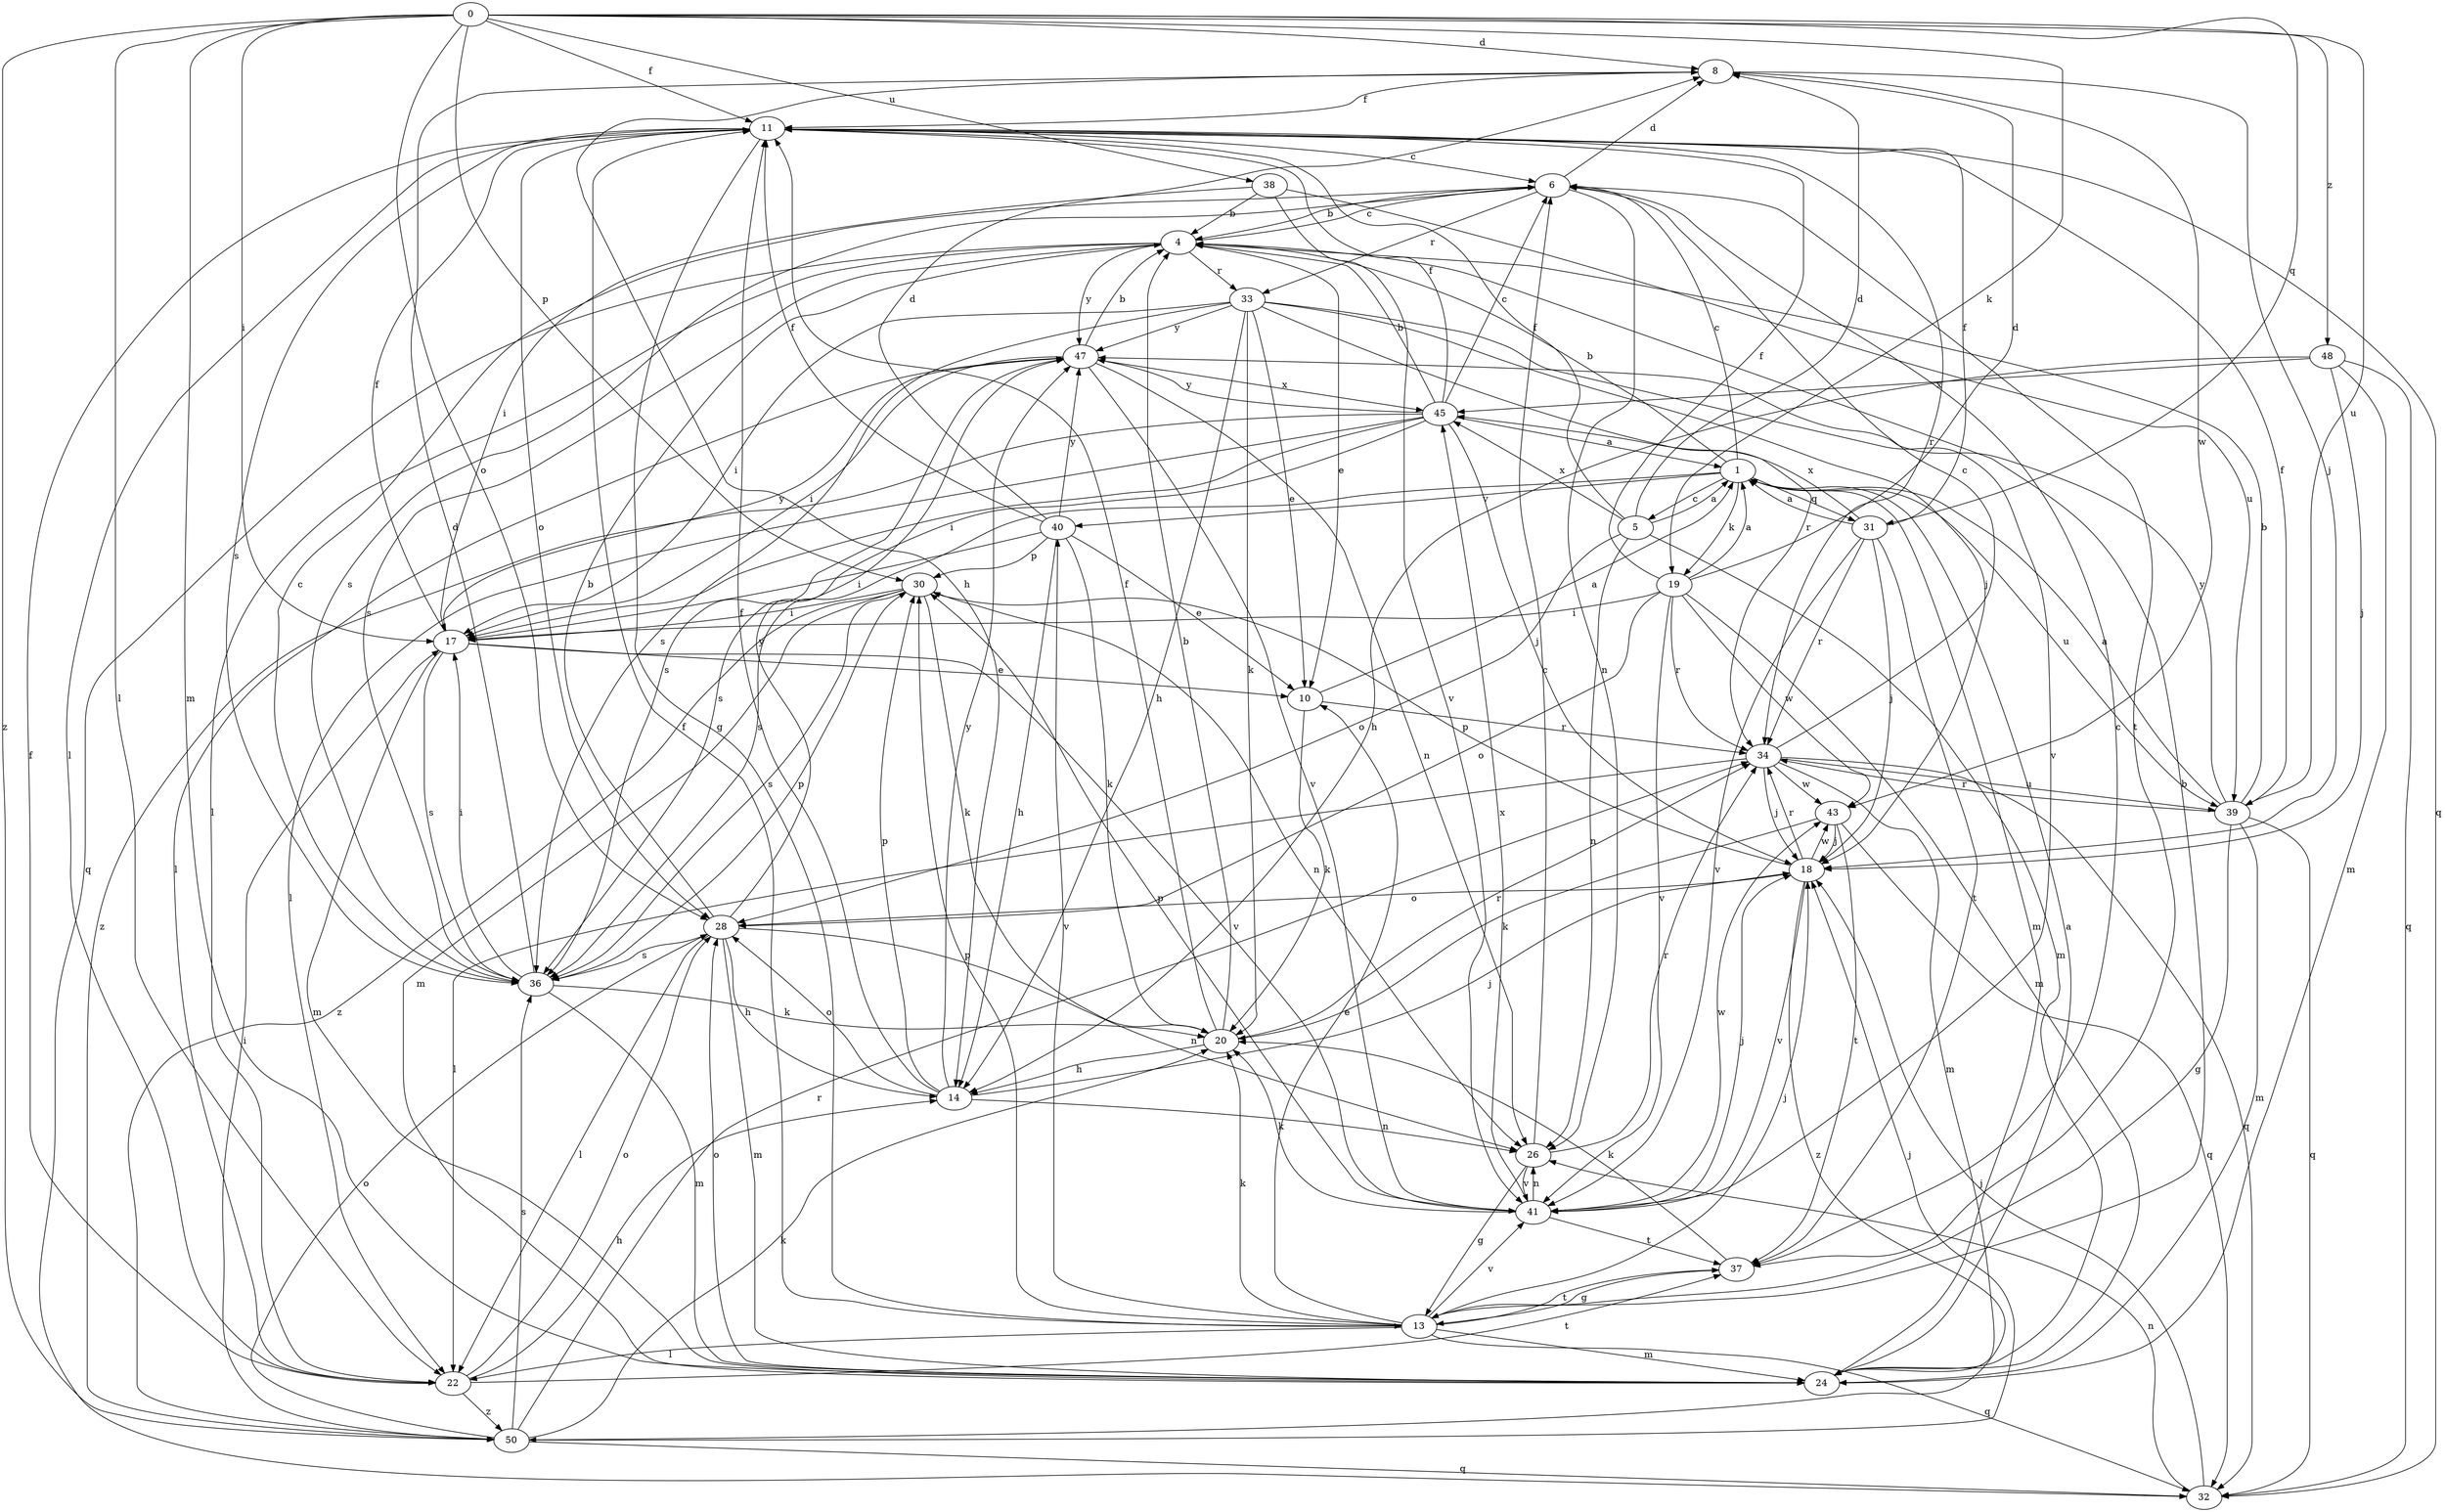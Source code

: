strict digraph  {
0;
1;
4;
5;
6;
8;
10;
11;
13;
14;
17;
18;
19;
20;
22;
24;
26;
28;
30;
31;
32;
33;
34;
36;
37;
38;
39;
40;
41;
43;
45;
47;
48;
50;
0 -> 8  [label=d];
0 -> 11  [label=f];
0 -> 17  [label=i];
0 -> 19  [label=k];
0 -> 22  [label=l];
0 -> 24  [label=m];
0 -> 28  [label=o];
0 -> 30  [label=p];
0 -> 31  [label=q];
0 -> 38  [label=u];
0 -> 39  [label=u];
0 -> 48  [label=z];
0 -> 50  [label=z];
1 -> 4  [label=b];
1 -> 5  [label=c];
1 -> 6  [label=c];
1 -> 19  [label=k];
1 -> 24  [label=m];
1 -> 31  [label=q];
1 -> 36  [label=s];
1 -> 39  [label=u];
1 -> 40  [label=v];
4 -> 6  [label=c];
4 -> 10  [label=e];
4 -> 22  [label=l];
4 -> 32  [label=q];
4 -> 33  [label=r];
4 -> 36  [label=s];
4 -> 47  [label=y];
5 -> 1  [label=a];
5 -> 8  [label=d];
5 -> 11  [label=f];
5 -> 24  [label=m];
5 -> 26  [label=n];
5 -> 28  [label=o];
5 -> 45  [label=x];
6 -> 4  [label=b];
6 -> 8  [label=d];
6 -> 26  [label=n];
6 -> 33  [label=r];
6 -> 36  [label=s];
6 -> 37  [label=t];
8 -> 11  [label=f];
8 -> 14  [label=h];
8 -> 18  [label=j];
8 -> 43  [label=w];
10 -> 1  [label=a];
10 -> 20  [label=k];
10 -> 34  [label=r];
11 -> 6  [label=c];
11 -> 13  [label=g];
11 -> 22  [label=l];
11 -> 28  [label=o];
11 -> 32  [label=q];
11 -> 34  [label=r];
11 -> 36  [label=s];
13 -> 4  [label=b];
13 -> 10  [label=e];
13 -> 11  [label=f];
13 -> 18  [label=j];
13 -> 20  [label=k];
13 -> 22  [label=l];
13 -> 24  [label=m];
13 -> 30  [label=p];
13 -> 32  [label=q];
13 -> 37  [label=t];
13 -> 40  [label=v];
13 -> 41  [label=v];
14 -> 11  [label=f];
14 -> 18  [label=j];
14 -> 26  [label=n];
14 -> 28  [label=o];
14 -> 30  [label=p];
14 -> 47  [label=y];
17 -> 10  [label=e];
17 -> 11  [label=f];
17 -> 24  [label=m];
17 -> 36  [label=s];
17 -> 41  [label=v];
17 -> 47  [label=y];
18 -> 28  [label=o];
18 -> 30  [label=p];
18 -> 34  [label=r];
18 -> 41  [label=v];
18 -> 43  [label=w];
18 -> 50  [label=z];
19 -> 1  [label=a];
19 -> 8  [label=d];
19 -> 11  [label=f];
19 -> 17  [label=i];
19 -> 24  [label=m];
19 -> 28  [label=o];
19 -> 34  [label=r];
19 -> 41  [label=v];
19 -> 43  [label=w];
20 -> 4  [label=b];
20 -> 11  [label=f];
20 -> 14  [label=h];
20 -> 34  [label=r];
22 -> 11  [label=f];
22 -> 14  [label=h];
22 -> 28  [label=o];
22 -> 37  [label=t];
22 -> 50  [label=z];
24 -> 1  [label=a];
24 -> 28  [label=o];
26 -> 6  [label=c];
26 -> 13  [label=g];
26 -> 34  [label=r];
26 -> 41  [label=v];
28 -> 4  [label=b];
28 -> 14  [label=h];
28 -> 22  [label=l];
28 -> 24  [label=m];
28 -> 26  [label=n];
28 -> 36  [label=s];
28 -> 47  [label=y];
30 -> 17  [label=i];
30 -> 20  [label=k];
30 -> 24  [label=m];
30 -> 26  [label=n];
30 -> 36  [label=s];
30 -> 50  [label=z];
31 -> 1  [label=a];
31 -> 11  [label=f];
31 -> 18  [label=j];
31 -> 34  [label=r];
31 -> 37  [label=t];
31 -> 41  [label=v];
31 -> 45  [label=x];
32 -> 18  [label=j];
32 -> 26  [label=n];
33 -> 10  [label=e];
33 -> 14  [label=h];
33 -> 17  [label=i];
33 -> 18  [label=j];
33 -> 20  [label=k];
33 -> 34  [label=r];
33 -> 36  [label=s];
33 -> 41  [label=v];
33 -> 47  [label=y];
34 -> 6  [label=c];
34 -> 18  [label=j];
34 -> 22  [label=l];
34 -> 24  [label=m];
34 -> 32  [label=q];
34 -> 39  [label=u];
34 -> 43  [label=w];
36 -> 6  [label=c];
36 -> 8  [label=d];
36 -> 17  [label=i];
36 -> 20  [label=k];
36 -> 24  [label=m];
36 -> 30  [label=p];
37 -> 6  [label=c];
37 -> 13  [label=g];
37 -> 20  [label=k];
38 -> 4  [label=b];
38 -> 17  [label=i];
38 -> 39  [label=u];
38 -> 41  [label=v];
39 -> 1  [label=a];
39 -> 4  [label=b];
39 -> 11  [label=f];
39 -> 13  [label=g];
39 -> 24  [label=m];
39 -> 32  [label=q];
39 -> 34  [label=r];
39 -> 47  [label=y];
40 -> 8  [label=d];
40 -> 10  [label=e];
40 -> 11  [label=f];
40 -> 14  [label=h];
40 -> 17  [label=i];
40 -> 20  [label=k];
40 -> 30  [label=p];
40 -> 47  [label=y];
41 -> 18  [label=j];
41 -> 20  [label=k];
41 -> 26  [label=n];
41 -> 30  [label=p];
41 -> 37  [label=t];
41 -> 43  [label=w];
41 -> 45  [label=x];
43 -> 18  [label=j];
43 -> 20  [label=k];
43 -> 32  [label=q];
43 -> 37  [label=t];
45 -> 1  [label=a];
45 -> 4  [label=b];
45 -> 6  [label=c];
45 -> 11  [label=f];
45 -> 17  [label=i];
45 -> 18  [label=j];
45 -> 22  [label=l];
45 -> 36  [label=s];
45 -> 47  [label=y];
45 -> 50  [label=z];
47 -> 4  [label=b];
47 -> 17  [label=i];
47 -> 22  [label=l];
47 -> 26  [label=n];
47 -> 36  [label=s];
47 -> 41  [label=v];
47 -> 45  [label=x];
48 -> 14  [label=h];
48 -> 18  [label=j];
48 -> 24  [label=m];
48 -> 32  [label=q];
48 -> 45  [label=x];
50 -> 17  [label=i];
50 -> 18  [label=j];
50 -> 20  [label=k];
50 -> 28  [label=o];
50 -> 32  [label=q];
50 -> 34  [label=r];
50 -> 36  [label=s];
}
